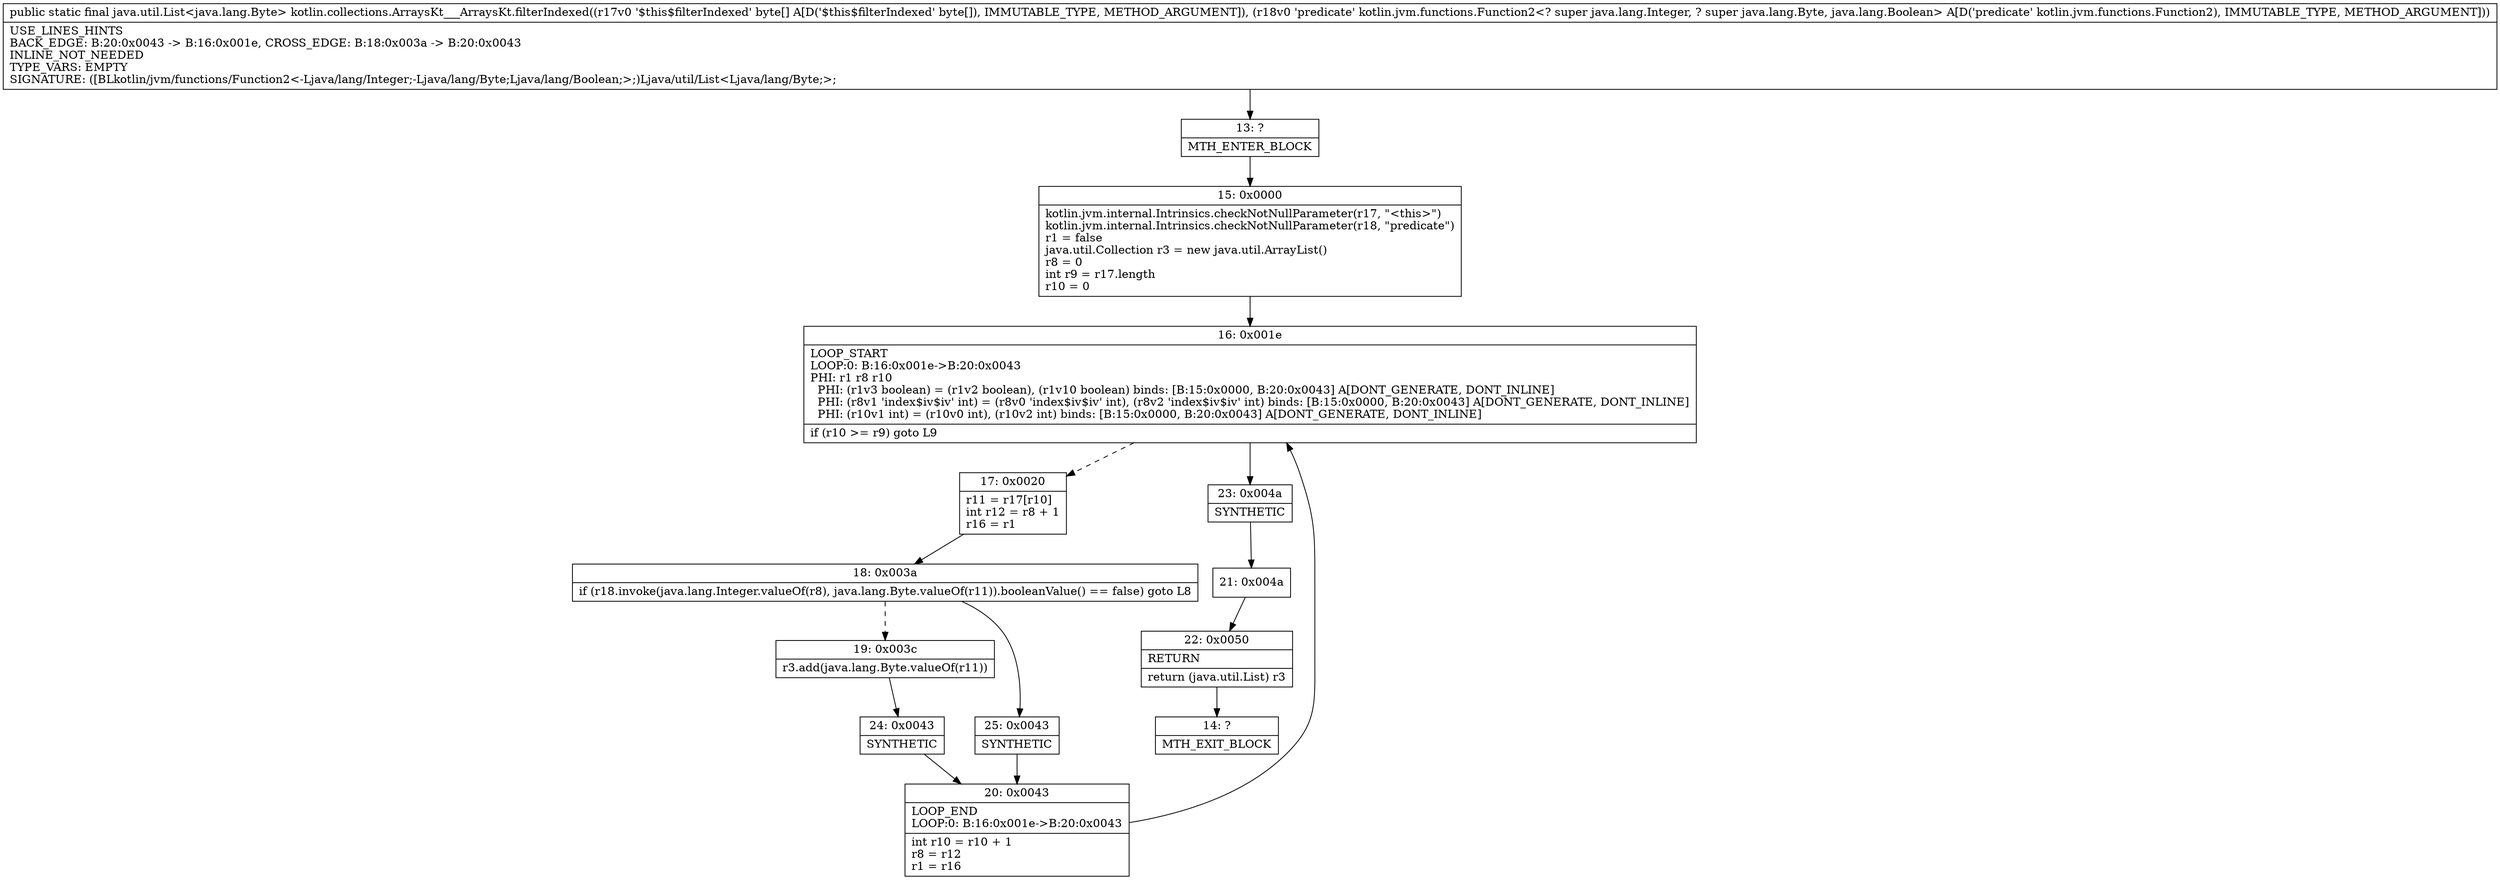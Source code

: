 digraph "CFG forkotlin.collections.ArraysKt___ArraysKt.filterIndexed([BLkotlin\/jvm\/functions\/Function2;)Ljava\/util\/List;" {
Node_13 [shape=record,label="{13\:\ ?|MTH_ENTER_BLOCK\l}"];
Node_15 [shape=record,label="{15\:\ 0x0000|kotlin.jvm.internal.Intrinsics.checkNotNullParameter(r17, \"\<this\>\")\lkotlin.jvm.internal.Intrinsics.checkNotNullParameter(r18, \"predicate\")\lr1 = false\ljava.util.Collection r3 = new java.util.ArrayList()\lr8 = 0\lint r9 = r17.length\lr10 = 0\l}"];
Node_16 [shape=record,label="{16\:\ 0x001e|LOOP_START\lLOOP:0: B:16:0x001e\-\>B:20:0x0043\lPHI: r1 r8 r10 \l  PHI: (r1v3 boolean) = (r1v2 boolean), (r1v10 boolean) binds: [B:15:0x0000, B:20:0x0043] A[DONT_GENERATE, DONT_INLINE]\l  PHI: (r8v1 'index$iv$iv' int) = (r8v0 'index$iv$iv' int), (r8v2 'index$iv$iv' int) binds: [B:15:0x0000, B:20:0x0043] A[DONT_GENERATE, DONT_INLINE]\l  PHI: (r10v1 int) = (r10v0 int), (r10v2 int) binds: [B:15:0x0000, B:20:0x0043] A[DONT_GENERATE, DONT_INLINE]\l|if (r10 \>= r9) goto L9\l}"];
Node_17 [shape=record,label="{17\:\ 0x0020|r11 = r17[r10]\lint r12 = r8 + 1\lr16 = r1\l}"];
Node_18 [shape=record,label="{18\:\ 0x003a|if (r18.invoke(java.lang.Integer.valueOf(r8), java.lang.Byte.valueOf(r11)).booleanValue() == false) goto L8\l}"];
Node_19 [shape=record,label="{19\:\ 0x003c|r3.add(java.lang.Byte.valueOf(r11))\l}"];
Node_24 [shape=record,label="{24\:\ 0x0043|SYNTHETIC\l}"];
Node_20 [shape=record,label="{20\:\ 0x0043|LOOP_END\lLOOP:0: B:16:0x001e\-\>B:20:0x0043\l|int r10 = r10 + 1\lr8 = r12\lr1 = r16\l}"];
Node_25 [shape=record,label="{25\:\ 0x0043|SYNTHETIC\l}"];
Node_23 [shape=record,label="{23\:\ 0x004a|SYNTHETIC\l}"];
Node_21 [shape=record,label="{21\:\ 0x004a}"];
Node_22 [shape=record,label="{22\:\ 0x0050|RETURN\l|return (java.util.List) r3\l}"];
Node_14 [shape=record,label="{14\:\ ?|MTH_EXIT_BLOCK\l}"];
MethodNode[shape=record,label="{public static final java.util.List\<java.lang.Byte\> kotlin.collections.ArraysKt___ArraysKt.filterIndexed((r17v0 '$this$filterIndexed' byte[] A[D('$this$filterIndexed' byte[]), IMMUTABLE_TYPE, METHOD_ARGUMENT]), (r18v0 'predicate' kotlin.jvm.functions.Function2\<? super java.lang.Integer, ? super java.lang.Byte, java.lang.Boolean\> A[D('predicate' kotlin.jvm.functions.Function2), IMMUTABLE_TYPE, METHOD_ARGUMENT]))  | USE_LINES_HINTS\lBACK_EDGE: B:20:0x0043 \-\> B:16:0x001e, CROSS_EDGE: B:18:0x003a \-\> B:20:0x0043\lINLINE_NOT_NEEDED\lTYPE_VARS: EMPTY\lSIGNATURE: ([BLkotlin\/jvm\/functions\/Function2\<\-Ljava\/lang\/Integer;\-Ljava\/lang\/Byte;Ljava\/lang\/Boolean;\>;)Ljava\/util\/List\<Ljava\/lang\/Byte;\>;\l}"];
MethodNode -> Node_13;Node_13 -> Node_15;
Node_15 -> Node_16;
Node_16 -> Node_17[style=dashed];
Node_16 -> Node_23;
Node_17 -> Node_18;
Node_18 -> Node_19[style=dashed];
Node_18 -> Node_25;
Node_19 -> Node_24;
Node_24 -> Node_20;
Node_20 -> Node_16;
Node_25 -> Node_20;
Node_23 -> Node_21;
Node_21 -> Node_22;
Node_22 -> Node_14;
}


